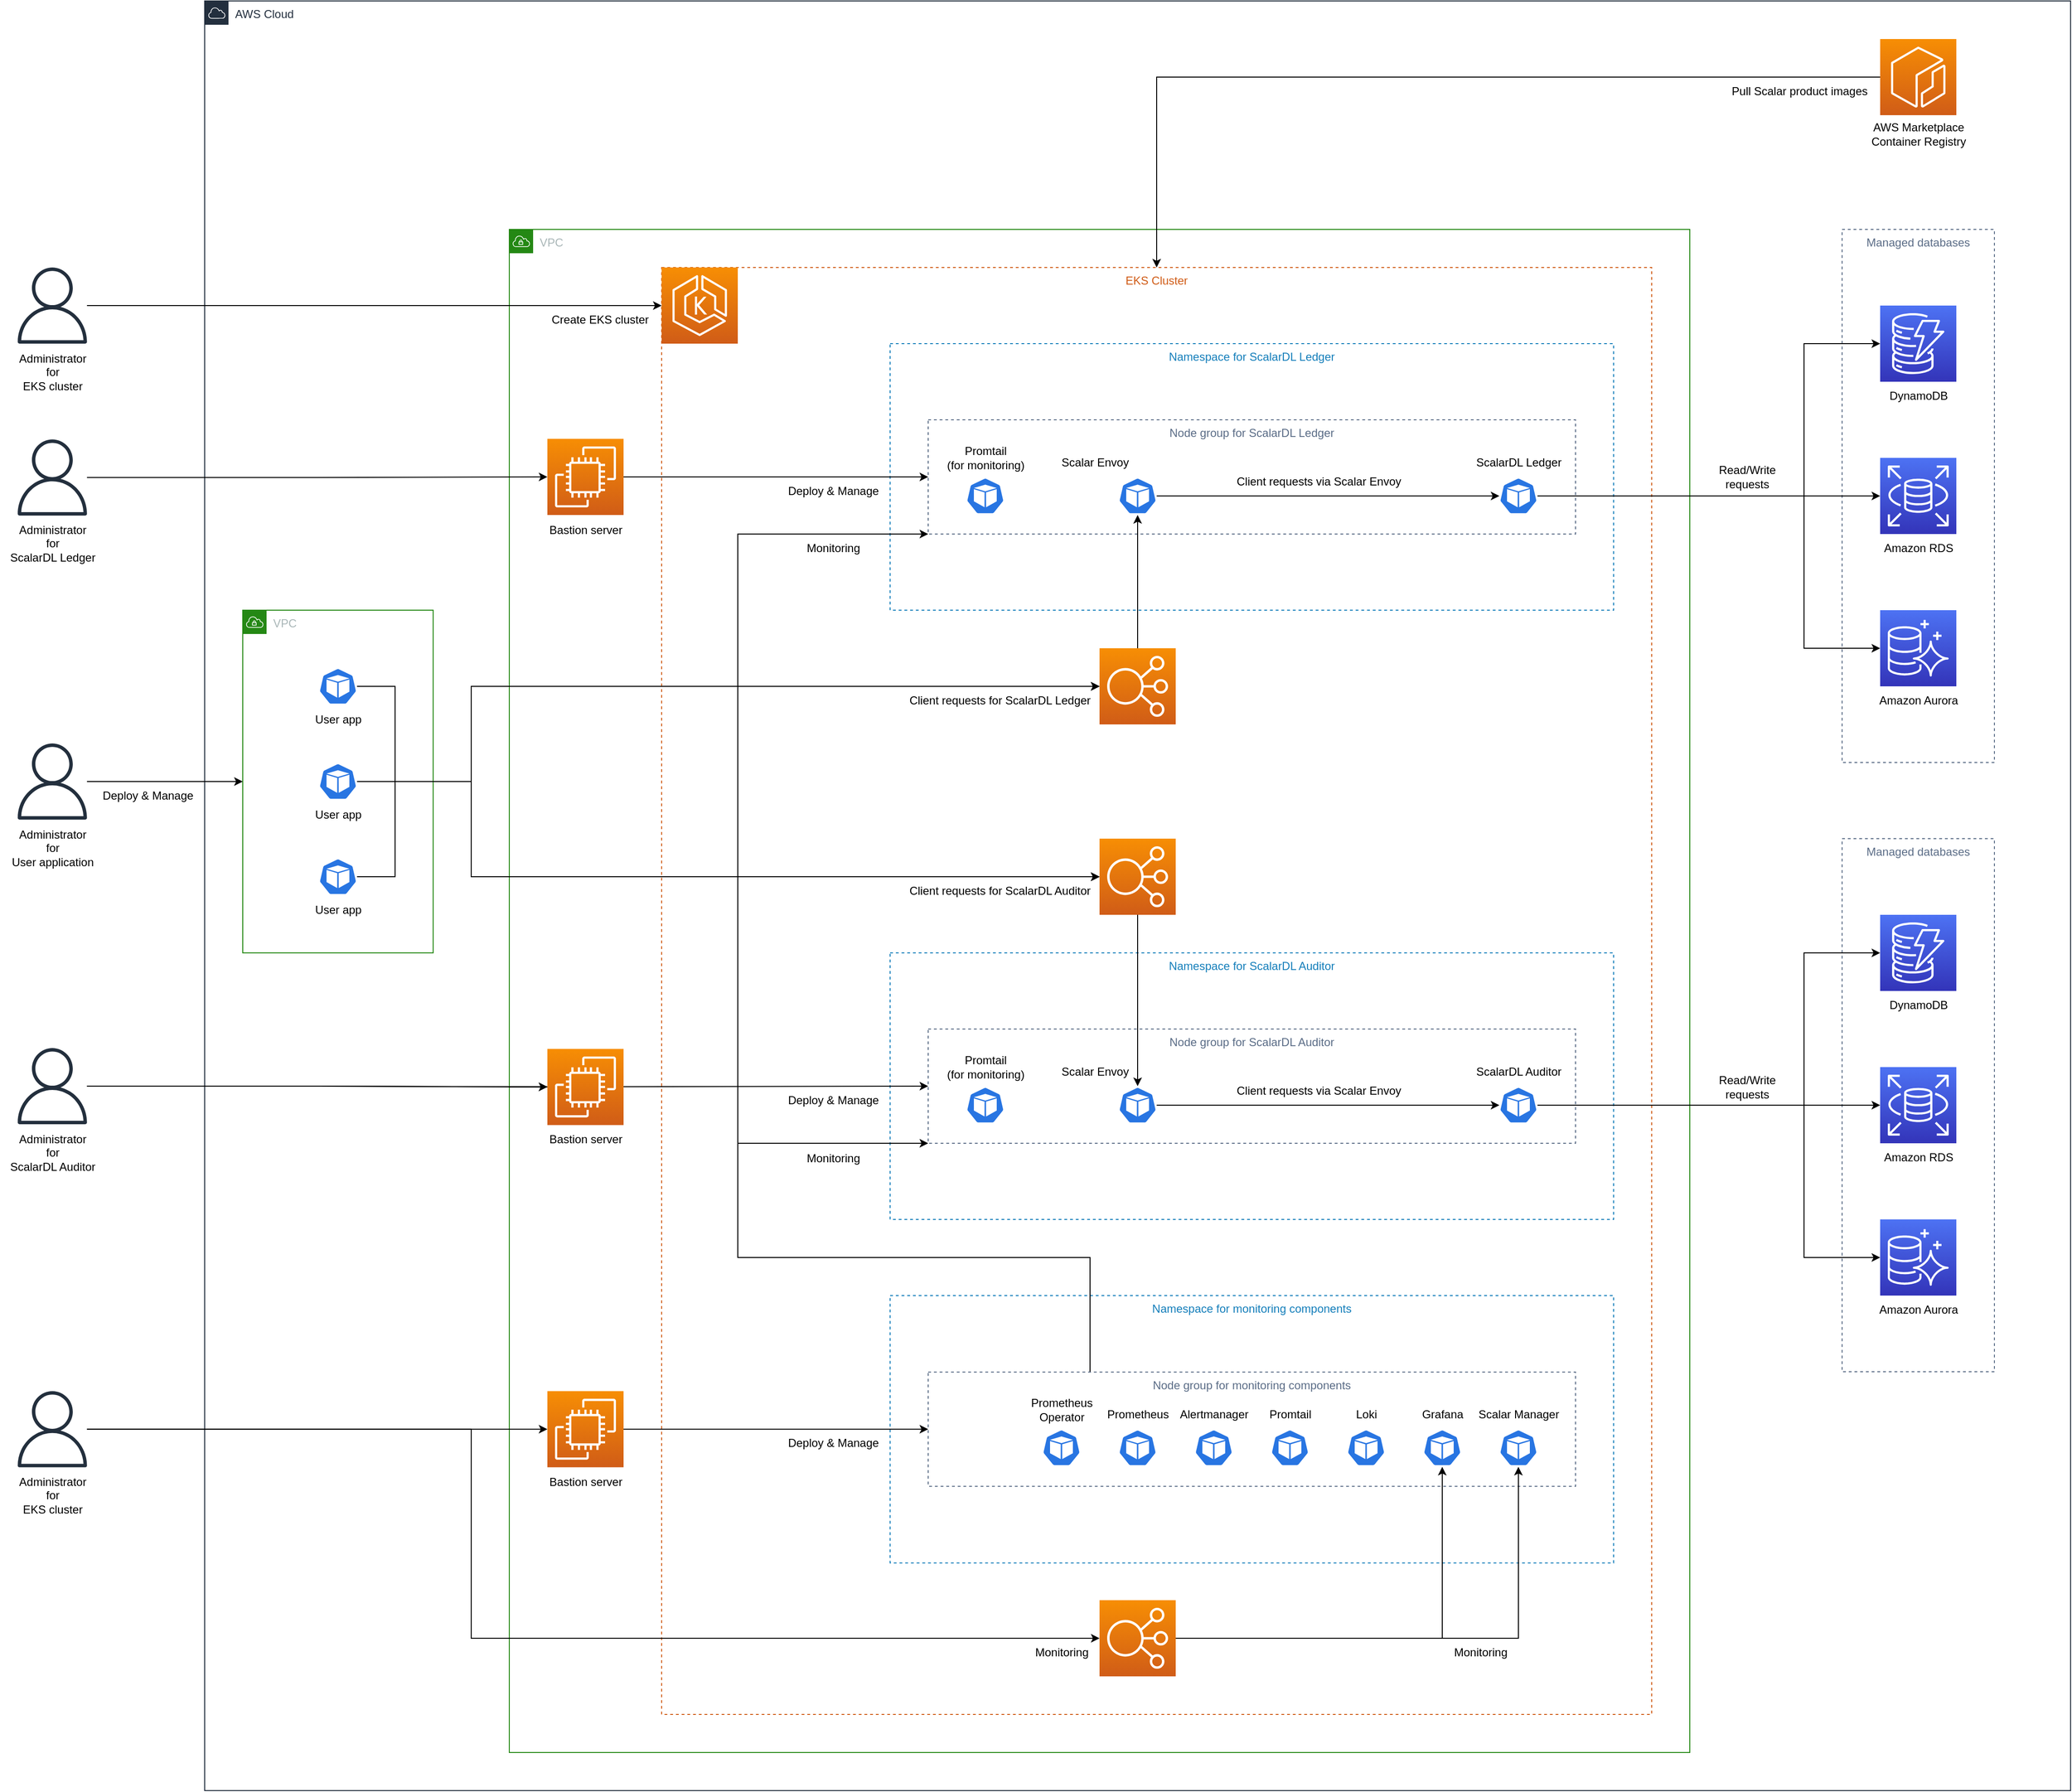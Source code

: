 <mxfile version="21.5.0" type="google">
  <diagram id="od8Rnb8N7IRgNO0WA-l_" name="ページ1">
    <mxGraphModel grid="1" page="1" gridSize="10" guides="1" tooltips="1" connect="1" arrows="1" fold="1" pageScale="1" pageWidth="827" pageHeight="1169" math="0" shadow="0">
      <root>
        <mxCell id="0" />
        <mxCell id="1" parent="0" />
        <mxCell id="UtOP1kqGwqF7ZHsXyCKP-1" style="edgeStyle=orthogonalEdgeStyle;rounded=0;orthogonalLoop=1;jettySize=auto;html=1;" edge="1" parent="1" source="lfk6WiDXfvXD1CINPozg-4" target="Fg5_rdjPUznOXGDONwPo-4">
          <mxGeometry relative="1" as="geometry">
            <Array as="points">
              <mxPoint x="-800" y="900" />
              <mxPoint x="-800" y="800" />
            </Array>
            <mxPoint x="-920" y="900.04" as="sourcePoint" />
          </mxGeometry>
        </mxCell>
        <mxCell id="UtOP1kqGwqF7ZHsXyCKP-7" style="edgeStyle=orthogonalEdgeStyle;rounded=0;orthogonalLoop=1;jettySize=auto;html=1;" edge="1" parent="1" source="lfk6WiDXfvXD1CINPozg-4" target="kts-2amzLd4KtE07fWtA-125">
          <mxGeometry relative="1" as="geometry">
            <Array as="points">
              <mxPoint x="-800" y="900" />
              <mxPoint x="-800" y="1000" />
            </Array>
            <mxPoint x="-920" y="900.04" as="sourcePoint" />
          </mxGeometry>
        </mxCell>
        <mxCell id="_7Zfx2WeEvOsrcjYOMyE-3" value="Namespace for ScalarDL Ledger" style="fillColor=none;strokeColor=#147EBA;dashed=1;verticalAlign=top;fontStyle=0;fontColor=#147EBA;whiteSpace=wrap;html=1;" vertex="1" parent="1">
          <mxGeometry x="-360" y="440" width="760" height="280" as="geometry" />
        </mxCell>
        <mxCell id="_7Zfx2WeEvOsrcjYOMyE-7" value="Namespace for&amp;nbsp;monitoring components" style="fillColor=none;strokeColor=#147EBA;dashed=1;verticalAlign=top;fontStyle=0;fontColor=#147EBA;whiteSpace=wrap;html=1;" vertex="1" parent="1">
          <mxGeometry x="-360" y="1440" width="760" height="280.84" as="geometry" />
        </mxCell>
        <mxCell id="_7Zfx2WeEvOsrcjYOMyE-4" value="Namespace for ScalarDL Auditor" style="fillColor=none;strokeColor=#147EBA;dashed=1;verticalAlign=top;fontStyle=0;fontColor=#147EBA;whiteSpace=wrap;html=1;" vertex="1" parent="1">
          <mxGeometry x="-360" y="1080" width="760" height="280" as="geometry" />
        </mxCell>
        <mxCell id="XumjTPw2hBYQ-sRrh7FU-17" value="EKS Cluster" style="fillColor=none;strokeColor=#D05C17;dashed=1;verticalAlign=top;fontStyle=0;fontColor=#D05C17;" vertex="1" parent="1">
          <mxGeometry x="-600" y="360" width="1040" height="1520" as="geometry" />
        </mxCell>
        <mxCell id="XumjTPw2hBYQ-sRrh7FU-14" value="AWS Cloud" style="points=[[0,0],[0.25,0],[0.5,0],[0.75,0],[1,0],[1,0.25],[1,0.5],[1,0.75],[1,1],[0.75,1],[0.5,1],[0.25,1],[0,1],[0,0.75],[0,0.5],[0,0.25]];outlineConnect=0;gradientColor=none;html=1;whiteSpace=wrap;fontSize=12;fontStyle=0;container=0;pointerEvents=0;collapsible=0;recursiveResize=0;shape=mxgraph.aws4.group;grIcon=mxgraph.aws4.group_aws_cloud;strokeColor=#232F3E;fillColor=none;verticalAlign=top;align=left;spacingLeft=30;fontColor=#232F3E;dashed=0;movable=1;resizable=1;rotatable=1;deletable=1;editable=1;locked=0;connectable=1;" vertex="1" parent="1">
          <mxGeometry x="-1080" y="80" width="1960" height="1880" as="geometry" />
        </mxCell>
        <mxCell id="XumjTPw2hBYQ-sRrh7FU-15" value="VPC" style="points=[[0,0],[0.25,0],[0.5,0],[0.75,0],[1,0],[1,0.25],[1,0.5],[1,0.75],[1,1],[0.75,1],[0.5,1],[0.25,1],[0,1],[0,0.75],[0,0.5],[0,0.25]];outlineConnect=0;gradientColor=none;html=1;whiteSpace=wrap;fontSize=12;fontStyle=0;container=0;pointerEvents=0;collapsible=0;recursiveResize=0;shape=mxgraph.aws4.group;grIcon=mxgraph.aws4.group_vpc;strokeColor=#248814;fillColor=none;verticalAlign=top;align=left;spacingLeft=30;fontColor=#AAB7B8;dashed=0;" vertex="1" parent="1">
          <mxGeometry x="-760" y="320" width="1240" height="1600" as="geometry" />
        </mxCell>
        <mxCell id="XumjTPw2hBYQ-sRrh7FU-35" style="edgeStyle=orthogonalEdgeStyle;rounded=0;orthogonalLoop=1;jettySize=auto;html=1;entryX=0;entryY=0.5;entryDx=0;entryDy=0;entryPerimeter=0;fontFamily=Helvetica;fontSize=12;fontColor=#D05C17;" edge="1" parent="1" source="XumjTPw2hBYQ-sRrh7FU-34" target="XumjTPw2hBYQ-sRrh7FU-30">
          <mxGeometry relative="1" as="geometry" />
        </mxCell>
        <mxCell id="XumjTPw2hBYQ-sRrh7FU-36" value="Managed databases" style="fillColor=none;strokeColor=#5A6C86;dashed=1;verticalAlign=top;fontStyle=0;fontColor=#5A6C86;fontFamily=Helvetica;fontSize=12;" vertex="1" parent="1">
          <mxGeometry x="640" y="320" width="160" height="560" as="geometry" />
        </mxCell>
        <mxCell id="XumjTPw2hBYQ-sRrh7FU-37" value="" style="sketch=0;points=[[0,0,0],[0.25,0,0],[0.5,0,0],[0.75,0,0],[1,0,0],[0,1,0],[0.25,1,0],[0.5,1,0],[0.75,1,0],[1,1,0],[0,0.25,0],[0,0.5,0],[0,0.75,0],[1,0.25,0],[1,0.5,0],[1,0.75,0]];outlineConnect=0;fontColor=#232F3E;gradientColor=#4D72F3;gradientDirection=north;fillColor=#3334B9;strokeColor=#ffffff;dashed=0;verticalLabelPosition=bottom;verticalAlign=top;align=center;html=1;fontSize=12;fontStyle=0;aspect=fixed;shape=mxgraph.aws4.resourceIcon;resIcon=mxgraph.aws4.dynamodb;fontFamily=Helvetica;" vertex="1" parent="1">
          <mxGeometry x="680" y="400" width="80" height="80" as="geometry" />
        </mxCell>
        <mxCell id="XumjTPw2hBYQ-sRrh7FU-38" value="" style="sketch=0;points=[[0,0,0],[0.25,0,0],[0.5,0,0],[0.75,0,0],[1,0,0],[0,1,0],[0.25,1,0],[0.5,1,0],[0.75,1,0],[1,1,0],[0,0.25,0],[0,0.5,0],[0,0.75,0],[1,0.25,0],[1,0.5,0],[1,0.75,0]];outlineConnect=0;fontColor=#232F3E;gradientColor=#4D72F3;gradientDirection=north;fillColor=#3334B9;strokeColor=#ffffff;dashed=0;verticalLabelPosition=bottom;verticalAlign=top;align=center;html=1;fontSize=12;fontStyle=0;aspect=fixed;shape=mxgraph.aws4.resourceIcon;resIcon=mxgraph.aws4.rds;fontFamily=Helvetica;" vertex="1" parent="1">
          <mxGeometry x="680" y="560" width="80" height="80" as="geometry" />
        </mxCell>
        <mxCell id="XumjTPw2hBYQ-sRrh7FU-39" value="" style="sketch=0;points=[[0,0,0],[0.25,0,0],[0.5,0,0],[0.75,0,0],[1,0,0],[0,1,0],[0.25,1,0],[0.5,1,0],[0.75,1,0],[1,1,0],[0,0.25,0],[0,0.5,0],[0,0.75,0],[1,0.25,0],[1,0.5,0],[1,0.75,0]];outlineConnect=0;fontColor=#232F3E;gradientColor=#4D72F3;gradientDirection=north;fillColor=#3334B9;strokeColor=#ffffff;dashed=0;verticalLabelPosition=bottom;verticalAlign=top;align=center;html=1;fontSize=12;fontStyle=0;aspect=fixed;shape=mxgraph.aws4.resourceIcon;resIcon=mxgraph.aws4.aurora;fontFamily=Helvetica;" vertex="1" parent="1">
          <mxGeometry x="680" y="720" width="80" height="80" as="geometry" />
        </mxCell>
        <mxCell id="eG7ZQN_vo8qLT-gt9y6S-23" style="edgeStyle=orthogonalEdgeStyle;rounded=0;orthogonalLoop=1;jettySize=auto;html=1;entryX=0;entryY=0.5;entryDx=0;entryDy=0;entryPerimeter=0;" edge="1" parent="1" source="lfk6WiDXfvXD1CINPozg-9" target="XumjTPw2hBYQ-sRrh7FU-37">
          <mxGeometry relative="1" as="geometry">
            <Array as="points">
              <mxPoint x="600" y="600" />
              <mxPoint x="600" y="440" />
            </Array>
            <mxPoint x="320" y="600.048" as="sourcePoint" />
          </mxGeometry>
        </mxCell>
        <mxCell id="eG7ZQN_vo8qLT-gt9y6S-40" style="edgeStyle=orthogonalEdgeStyle;rounded=0;orthogonalLoop=1;jettySize=auto;html=1;" edge="1" parent="1" source="lfk6WiDXfvXD1CINPozg-9" target="XumjTPw2hBYQ-sRrh7FU-39">
          <mxGeometry relative="1" as="geometry">
            <Array as="points">
              <mxPoint x="600" y="600" />
              <mxPoint x="600" y="760" />
            </Array>
            <mxPoint x="320" y="600.048" as="sourcePoint" />
          </mxGeometry>
        </mxCell>
        <mxCell id="eG7ZQN_vo8qLT-gt9y6S-41" style="edgeStyle=orthogonalEdgeStyle;rounded=0;orthogonalLoop=1;jettySize=auto;html=1;" edge="1" parent="1" source="lfk6WiDXfvXD1CINPozg-9" target="XumjTPw2hBYQ-sRrh7FU-38">
          <mxGeometry relative="1" as="geometry">
            <Array as="points" />
            <mxPoint x="320" y="600.048" as="sourcePoint" />
          </mxGeometry>
        </mxCell>
        <mxCell id="XumjTPw2hBYQ-sRrh7FU-16" value="" style="sketch=0;points=[[0,0,0],[0.25,0,0],[0.5,0,0],[0.75,0,0],[1,0,0],[0,1,0],[0.25,1,0],[0.5,1,0],[0.75,1,0],[1,1,0],[0,0.25,0],[0,0.5,0],[0,0.75,0],[1,0.25,0],[1,0.5,0],[1,0.75,0]];outlineConnect=0;fontColor=#232F3E;gradientColor=#F78E04;gradientDirection=north;fillColor=#D05C17;strokeColor=#ffffff;dashed=0;verticalLabelPosition=bottom;verticalAlign=top;align=center;html=1;fontSize=12;fontStyle=0;aspect=fixed;shape=mxgraph.aws4.resourceIcon;resIcon=mxgraph.aws4.eks;" vertex="1" parent="1">
          <mxGeometry x="-600" y="360" width="80" height="80" as="geometry" />
        </mxCell>
        <mxCell id="XumjTPw2hBYQ-sRrh7FU-22" value="Node group for ScalarDL Ledger" style="fillColor=none;strokeColor=#5A6C86;dashed=1;verticalAlign=top;fontStyle=0;fontColor=#5A6C86;fontFamily=Helvetica;fontSize=12;" vertex="1" parent="1">
          <mxGeometry x="-320" y="520" width="680" height="120" as="geometry" />
        </mxCell>
        <mxCell id="XumjTPw2hBYQ-sRrh7FU-33" value="" style="edgeStyle=orthogonalEdgeStyle;rounded=0;orthogonalLoop=1;jettySize=auto;html=1;fontFamily=Helvetica;fontSize=12;fontColor=#D05C17;entryX=0;entryY=0.5;entryDx=0;entryDy=0;exitX=1;exitY=0.5;exitDx=0;exitDy=0;exitPerimeter=0;" edge="1" parent="1" source="XumjTPw2hBYQ-sRrh7FU-30" target="XumjTPw2hBYQ-sRrh7FU-22">
          <mxGeometry relative="1" as="geometry">
            <mxPoint x="-520" y="400" as="sourcePoint" />
            <Array as="points">
              <mxPoint x="-510" y="580" />
              <mxPoint x="-510" y="580" />
            </Array>
          </mxGeometry>
        </mxCell>
        <mxCell id="XumjTPw2hBYQ-sRrh7FU-30" value="" style="sketch=0;points=[[0,0,0],[0.25,0,0],[0.5,0,0],[0.75,0,0],[1,0,0],[0,1,0],[0.25,1,0],[0.5,1,0],[0.75,1,0],[1,1,0],[0,0.25,0],[0,0.5,0],[0,0.75,0],[1,0.25,0],[1,0.5,0],[1,0.75,0]];outlineConnect=0;fontColor=#232F3E;gradientColor=#F78E04;gradientDirection=north;fillColor=#D05C17;strokeColor=#ffffff;dashed=0;verticalLabelPosition=bottom;verticalAlign=top;align=center;html=1;fontSize=12;fontStyle=0;aspect=fixed;shape=mxgraph.aws4.resourceIcon;resIcon=mxgraph.aws4.ec2;fontFamily=Helvetica;" vertex="1" parent="1">
          <mxGeometry x="-720" y="540" width="80" height="80" as="geometry" />
        </mxCell>
        <mxCell id="eG7ZQN_vo8qLT-gt9y6S-7" value="ScalarDL Ledger" style="text;html=1;align=center;verticalAlign=middle;resizable=0;points=[];autosize=1;strokeColor=none;fillColor=none;" vertex="1" parent="1">
          <mxGeometry x="245" y="550" width="110" height="30" as="geometry" />
        </mxCell>
        <mxCell id="eG7ZQN_vo8qLT-gt9y6S-8" value="Scalar Envoy" style="text;html=1;align=center;verticalAlign=middle;resizable=0;points=[];autosize=1;strokeColor=none;fillColor=none;" vertex="1" parent="1">
          <mxGeometry x="-190" y="550" width="90" height="30" as="geometry" />
        </mxCell>
        <mxCell id="eG7ZQN_vo8qLT-gt9y6S-24" style="edgeStyle=orthogonalEdgeStyle;rounded=0;orthogonalLoop=1;jettySize=auto;html=1;" edge="1" parent="1" source="lfk6WiDXfvXD1CINPozg-8" target="lfk6WiDXfvXD1CINPozg-9">
          <mxGeometry relative="1" as="geometry">
            <mxPoint x="-80" y="600.0" as="sourcePoint" />
            <mxPoint x="280" y="600.048" as="targetPoint" />
          </mxGeometry>
        </mxCell>
        <mxCell id="eG7ZQN_vo8qLT-gt9y6S-36" value="Bastion server" style="text;html=1;align=center;verticalAlign=middle;resizable=0;points=[];autosize=1;strokeColor=none;fillColor=none;" vertex="1" parent="1">
          <mxGeometry x="-730" y="620.63" width="100" height="30" as="geometry" />
        </mxCell>
        <mxCell id="eG7ZQN_vo8qLT-gt9y6S-38" value="Deploy &amp;amp; Manage" style="text;html=1;align=center;verticalAlign=middle;resizable=0;points=[];autosize=1;strokeColor=none;fillColor=none;" vertex="1" parent="1">
          <mxGeometry x="-480" y="580" width="120" height="30" as="geometry" />
        </mxCell>
        <mxCell id="eG7ZQN_vo8qLT-gt9y6S-51" value="Administrator&lt;br&gt;for&lt;br&gt;ScalarDL Ledger" style="text;html=1;align=center;verticalAlign=middle;resizable=0;points=[];autosize=1;strokeColor=none;fillColor=none;" vertex="1" parent="1">
          <mxGeometry x="-1295" y="620" width="110" height="60" as="geometry" />
        </mxCell>
        <mxCell id="tqQFtVf9cBMd6XpxgD0x-10" style="edgeStyle=orthogonalEdgeStyle;rounded=0;orthogonalLoop=1;jettySize=auto;html=1;entryX=0.5;entryY=0;entryDx=0;entryDy=0;" edge="1" parent="1" source="eG7ZQN_vo8qLT-gt9y6S-53" target="XumjTPw2hBYQ-sRrh7FU-17">
          <mxGeometry relative="1" as="geometry">
            <Array as="points">
              <mxPoint x="-80" y="160" />
            </Array>
          </mxGeometry>
        </mxCell>
        <mxCell id="eG7ZQN_vo8qLT-gt9y6S-53" value="" style="sketch=0;points=[[0,0,0],[0.25,0,0],[0.5,0,0],[0.75,0,0],[1,0,0],[0,1,0],[0.25,1,0],[0.5,1,0],[0.75,1,0],[1,1,0],[0,0.25,0],[0,0.5,0],[0,0.75,0],[1,0.25,0],[1,0.5,0],[1,0.75,0]];outlineConnect=0;fontColor=#232F3E;gradientColor=#F78E04;gradientDirection=north;fillColor=#D05C17;strokeColor=#ffffff;dashed=0;verticalLabelPosition=bottom;verticalAlign=top;align=center;html=1;fontSize=12;fontStyle=0;aspect=fixed;shape=mxgraph.aws4.resourceIcon;resIcon=mxgraph.aws4.ecr;" vertex="1" parent="1">
          <mxGeometry x="680" y="120" width="80" height="80" as="geometry" />
        </mxCell>
        <mxCell id="eG7ZQN_vo8qLT-gt9y6S-55" value="AWS Marketplace&lt;br&gt;Container Registry" style="text;html=1;align=center;verticalAlign=middle;resizable=0;points=[];autosize=1;strokeColor=none;fillColor=none;" vertex="1" parent="1">
          <mxGeometry x="660" y="200" width="120" height="40" as="geometry" />
        </mxCell>
        <mxCell id="eG7ZQN_vo8qLT-gt9y6S-57" value="Pull Scalar product images" style="text;html=1;align=center;verticalAlign=middle;resizable=0;points=[];autosize=1;strokeColor=none;fillColor=none;" vertex="1" parent="1">
          <mxGeometry x="510" y="160" width="170" height="30" as="geometry" />
        </mxCell>
        <mxCell id="eG7ZQN_vo8qLT-gt9y6S-59" value="Create EKS cluster" style="text;html=1;align=center;verticalAlign=middle;resizable=0;points=[];autosize=1;strokeColor=none;fillColor=none;" vertex="1" parent="1">
          <mxGeometry x="-730" y="400" width="130" height="30" as="geometry" />
        </mxCell>
        <mxCell id="eG7ZQN_vo8qLT-gt9y6S-67" value="Promtail&lt;br&gt;(for monitoring)" style="text;html=1;align=center;verticalAlign=middle;resizable=0;points=[];autosize=1;strokeColor=none;fillColor=none;" vertex="1" parent="1">
          <mxGeometry x="-310" y="540" width="100" height="40" as="geometry" />
        </mxCell>
        <mxCell id="eG7ZQN_vo8qLT-gt9y6S-69" value="DynamoDB" style="text;html=1;align=center;verticalAlign=middle;resizable=0;points=[];autosize=1;strokeColor=none;fillColor=none;" vertex="1" parent="1">
          <mxGeometry x="680" y="480" width="80" height="30" as="geometry" />
        </mxCell>
        <mxCell id="eG7ZQN_vo8qLT-gt9y6S-70" value="Amazon RDS" style="text;html=1;align=center;verticalAlign=middle;resizable=0;points=[];autosize=1;strokeColor=none;fillColor=none;" vertex="1" parent="1">
          <mxGeometry x="670" y="640" width="100" height="30" as="geometry" />
        </mxCell>
        <mxCell id="eG7ZQN_vo8qLT-gt9y6S-71" value="Amazon Aurora" style="text;html=1;align=center;verticalAlign=middle;resizable=0;points=[];autosize=1;strokeColor=none;fillColor=none;" vertex="1" parent="1">
          <mxGeometry x="665" y="800" width="110" height="30" as="geometry" />
        </mxCell>
        <mxCell id="eG7ZQN_vo8qLT-gt9y6S-73" value="Client requests via Scalar Envoy" style="text;html=1;align=center;verticalAlign=middle;resizable=0;points=[];autosize=1;strokeColor=none;fillColor=none;" vertex="1" parent="1">
          <mxGeometry x="-10" y="570" width="200" height="30" as="geometry" />
        </mxCell>
        <mxCell id="eG7ZQN_vo8qLT-gt9y6S-74" value="Read/Write&lt;br&gt;requests" style="text;html=1;align=center;verticalAlign=middle;resizable=0;points=[];autosize=1;strokeColor=none;fillColor=none;" vertex="1" parent="1">
          <mxGeometry x="500" y="560.0" width="80" height="40" as="geometry" />
        </mxCell>
        <mxCell id="XumjTPw2hBYQ-sRrh7FU-34" value="" style="sketch=0;outlineConnect=0;fontColor=#232F3E;gradientColor=none;fillColor=#232F3D;strokeColor=none;dashed=0;verticalLabelPosition=bottom;verticalAlign=top;align=center;html=1;fontSize=12;fontStyle=0;aspect=fixed;pointerEvents=1;shape=mxgraph.aws4.user;fontFamily=Helvetica;" vertex="1" parent="1">
          <mxGeometry x="-1280" y="540.63" width="80" height="80" as="geometry" />
        </mxCell>
        <mxCell id="UtOP1kqGwqF7ZHsXyCKP-9" style="edgeStyle=orthogonalEdgeStyle;rounded=0;orthogonalLoop=1;jettySize=auto;html=1;entryX=0.5;entryY=1;entryDx=0;entryDy=0;entryPerimeter=0;" edge="1" parent="1" source="Fg5_rdjPUznOXGDONwPo-4" target="lfk6WiDXfvXD1CINPozg-8">
          <mxGeometry relative="1" as="geometry">
            <mxPoint x="-100" y="612.841" as="targetPoint" />
          </mxGeometry>
        </mxCell>
        <mxCell id="Fg5_rdjPUznOXGDONwPo-4" value="" style="sketch=0;points=[[0,0,0],[0.25,0,0],[0.5,0,0],[0.75,0,0],[1,0,0],[0,1,0],[0.25,1,0],[0.5,1,0],[0.75,1,0],[1,1,0],[0,0.25,0],[0,0.5,0],[0,0.75,0],[1,0.25,0],[1,0.5,0],[1,0.75,0]];outlineConnect=0;fontColor=#232F3E;gradientColor=#F78E04;gradientDirection=north;fillColor=#D05C17;strokeColor=#ffffff;dashed=0;verticalLabelPosition=bottom;verticalAlign=top;align=center;html=1;fontSize=12;fontStyle=0;aspect=fixed;shape=mxgraph.aws4.resourceIcon;resIcon=mxgraph.aws4.elastic_load_balancing;" vertex="1" parent="1">
          <mxGeometry x="-140" y="760" width="80" height="80" as="geometry" />
        </mxCell>
        <mxCell id="kts-2amzLd4KtE07fWtA-69" value="Managed databases" style="fillColor=none;strokeColor=#5A6C86;dashed=1;verticalAlign=top;fontStyle=0;fontColor=#5A6C86;fontFamily=Helvetica;fontSize=12;" vertex="1" parent="1">
          <mxGeometry x="640" y="960.0" width="160" height="560" as="geometry" />
        </mxCell>
        <mxCell id="kts-2amzLd4KtE07fWtA-70" value="" style="sketch=0;points=[[0,0,0],[0.25,0,0],[0.5,0,0],[0.75,0,0],[1,0,0],[0,1,0],[0.25,1,0],[0.5,1,0],[0.75,1,0],[1,1,0],[0,0.25,0],[0,0.5,0],[0,0.75,0],[1,0.25,0],[1,0.5,0],[1,0.75,0]];outlineConnect=0;fontColor=#232F3E;gradientColor=#4D72F3;gradientDirection=north;fillColor=#3334B9;strokeColor=#ffffff;dashed=0;verticalLabelPosition=bottom;verticalAlign=top;align=center;html=1;fontSize=12;fontStyle=0;aspect=fixed;shape=mxgraph.aws4.resourceIcon;resIcon=mxgraph.aws4.dynamodb;fontFamily=Helvetica;" vertex="1" parent="1">
          <mxGeometry x="680" y="1040" width="80" height="80" as="geometry" />
        </mxCell>
        <mxCell id="kts-2amzLd4KtE07fWtA-71" value="" style="sketch=0;points=[[0,0,0],[0.25,0,0],[0.5,0,0],[0.75,0,0],[1,0,0],[0,1,0],[0.25,1,0],[0.5,1,0],[0.75,1,0],[1,1,0],[0,0.25,0],[0,0.5,0],[0,0.75,0],[1,0.25,0],[1,0.5,0],[1,0.75,0]];outlineConnect=0;fontColor=#232F3E;gradientColor=#4D72F3;gradientDirection=north;fillColor=#3334B9;strokeColor=#ffffff;dashed=0;verticalLabelPosition=bottom;verticalAlign=top;align=center;html=1;fontSize=12;fontStyle=0;aspect=fixed;shape=mxgraph.aws4.resourceIcon;resIcon=mxgraph.aws4.rds;fontFamily=Helvetica;" vertex="1" parent="1">
          <mxGeometry x="680" y="1200" width="80" height="80" as="geometry" />
        </mxCell>
        <mxCell id="kts-2amzLd4KtE07fWtA-72" value="" style="sketch=0;points=[[0,0,0],[0.25,0,0],[0.5,0,0],[0.75,0,0],[1,0,0],[0,1,0],[0.25,1,0],[0.5,1,0],[0.75,1,0],[1,1,0],[0,0.25,0],[0,0.5,0],[0,0.75,0],[1,0.25,0],[1,0.5,0],[1,0.75,0]];outlineConnect=0;fontColor=#232F3E;gradientColor=#4D72F3;gradientDirection=north;fillColor=#3334B9;strokeColor=#ffffff;dashed=0;verticalLabelPosition=bottom;verticalAlign=top;align=center;html=1;fontSize=12;fontStyle=0;aspect=fixed;shape=mxgraph.aws4.resourceIcon;resIcon=mxgraph.aws4.aurora;fontFamily=Helvetica;" vertex="1" parent="1">
          <mxGeometry x="680" y="1360" width="80" height="80" as="geometry" />
        </mxCell>
        <mxCell id="_7Zfx2WeEvOsrcjYOMyE-21" style="edgeStyle=orthogonalEdgeStyle;rounded=0;orthogonalLoop=1;jettySize=auto;html=1;entryX=0;entryY=1;entryDx=0;entryDy=0;exitX=0.25;exitY=0;exitDx=0;exitDy=0;" edge="1" parent="1" source="kts-2amzLd4KtE07fWtA-80" target="kts-2amzLd4KtE07fWtA-81">
          <mxGeometry relative="1" as="geometry">
            <Array as="points">
              <mxPoint x="-150" y="1400" />
              <mxPoint x="-520" y="1400" />
              <mxPoint x="-520" y="1280" />
            </Array>
          </mxGeometry>
        </mxCell>
        <mxCell id="_7Zfx2WeEvOsrcjYOMyE-22" style="edgeStyle=orthogonalEdgeStyle;rounded=0;orthogonalLoop=1;jettySize=auto;html=1;entryX=0;entryY=1;entryDx=0;entryDy=0;exitX=0.25;exitY=0;exitDx=0;exitDy=0;" edge="1" parent="1" source="kts-2amzLd4KtE07fWtA-80" target="XumjTPw2hBYQ-sRrh7FU-22">
          <mxGeometry relative="1" as="geometry">
            <Array as="points">
              <mxPoint x="-150" y="1400" />
              <mxPoint x="-520" y="1400" />
              <mxPoint x="-520" y="640" />
            </Array>
          </mxGeometry>
        </mxCell>
        <mxCell id="kts-2amzLd4KtE07fWtA-80" value="Node group for monitoring components" style="fillColor=none;strokeColor=#5A6C86;dashed=1;verticalAlign=top;fontStyle=0;fontColor=#5A6C86;fontFamily=Helvetica;fontSize=12;" vertex="1" parent="1">
          <mxGeometry x="-320" y="1520.42" width="680" height="120" as="geometry" />
        </mxCell>
        <mxCell id="kts-2amzLd4KtE07fWtA-81" value="Node group for ScalarDL Auditor" style="fillColor=none;strokeColor=#5A6C86;dashed=1;verticalAlign=top;fontStyle=0;fontColor=#5A6C86;fontFamily=Helvetica;fontSize=12;" vertex="1" parent="1">
          <mxGeometry x="-320" y="1160" width="680" height="120" as="geometry" />
        </mxCell>
        <mxCell id="kts-2amzLd4KtE07fWtA-83" value="" style="edgeStyle=orthogonalEdgeStyle;rounded=0;orthogonalLoop=1;jettySize=auto;html=1;fontFamily=Helvetica;fontSize=12;fontColor=#D05C17;entryX=0;entryY=0.5;entryDx=0;entryDy=0;exitX=1;exitY=0.5;exitDx=0;exitDy=0;exitPerimeter=0;" edge="1" parent="1" source="kts-2amzLd4KtE07fWtA-84" target="kts-2amzLd4KtE07fWtA-81">
          <mxGeometry relative="1" as="geometry">
            <mxPoint x="-520" y="1480" as="sourcePoint" />
            <Array as="points">
              <mxPoint x="-760" y="1220" />
            </Array>
          </mxGeometry>
        </mxCell>
        <mxCell id="kts-2amzLd4KtE07fWtA-85" value="ScalarDL Auditor" style="text;html=1;align=center;verticalAlign=middle;resizable=0;points=[];autosize=1;strokeColor=none;fillColor=none;" vertex="1" parent="1">
          <mxGeometry x="245" y="1190" width="110" height="30" as="geometry" />
        </mxCell>
        <mxCell id="kts-2amzLd4KtE07fWtA-86" value="Scalar Envoy" style="text;html=1;align=center;verticalAlign=middle;resizable=0;points=[];autosize=1;strokeColor=none;fillColor=none;" vertex="1" parent="1">
          <mxGeometry x="-190" y="1190" width="90" height="30" as="geometry" />
        </mxCell>
        <mxCell id="kts-2amzLd4KtE07fWtA-87" value="Prometheus&lt;br&gt;Operator" style="text;html=1;align=center;verticalAlign=middle;resizable=0;points=[];autosize=1;strokeColor=none;fillColor=none;" vertex="1" parent="1">
          <mxGeometry x="-225" y="1539.92" width="90" height="40" as="geometry" />
        </mxCell>
        <mxCell id="kts-2amzLd4KtE07fWtA-88" value="Prometheus" style="text;html=1;align=center;verticalAlign=middle;resizable=0;points=[];autosize=1;strokeColor=none;fillColor=none;" vertex="1" parent="1">
          <mxGeometry x="-145" y="1549.92" width="90" height="30" as="geometry" />
        </mxCell>
        <mxCell id="kts-2amzLd4KtE07fWtA-89" value="Grafana" style="text;html=1;align=center;verticalAlign=middle;resizable=0;points=[];autosize=1;strokeColor=none;fillColor=none;" vertex="1" parent="1">
          <mxGeometry x="185" y="1549.92" width="70" height="30" as="geometry" />
        </mxCell>
        <mxCell id="kts-2amzLd4KtE07fWtA-90" value="Scalar Manager" style="text;html=1;align=center;verticalAlign=middle;resizable=0;points=[];autosize=1;strokeColor=none;fillColor=none;" vertex="1" parent="1">
          <mxGeometry x="245" y="1549.92" width="110" height="30" as="geometry" />
        </mxCell>
        <mxCell id="kts-2amzLd4KtE07fWtA-94" style="edgeStyle=orthogonalEdgeStyle;rounded=0;orthogonalLoop=1;jettySize=auto;html=1;" edge="1" parent="1" source="lfk6WiDXfvXD1CINPozg-11" target="lfk6WiDXfvXD1CINPozg-12">
          <mxGeometry relative="1" as="geometry">
            <mxPoint x="-80" y="1240.84" as="sourcePoint" />
            <mxPoint x="280" y="1240.861" as="targetPoint" />
          </mxGeometry>
        </mxCell>
        <mxCell id="kts-2amzLd4KtE07fWtA-99" value="Alertmanager" style="text;html=1;align=center;verticalAlign=middle;resizable=0;points=[];autosize=1;strokeColor=none;fillColor=none;" vertex="1" parent="1">
          <mxGeometry x="-70" y="1549.92" width="100" height="30" as="geometry" />
        </mxCell>
        <mxCell id="kts-2amzLd4KtE07fWtA-100" value="Monitoring" style="text;html=1;align=center;verticalAlign=middle;resizable=0;points=[];autosize=1;strokeColor=none;fillColor=none;" vertex="1" parent="1">
          <mxGeometry x="220" y="1800" width="80" height="30" as="geometry" />
        </mxCell>
        <mxCell id="kts-2amzLd4KtE07fWtA-101" value="Bastion server" style="text;html=1;align=center;verticalAlign=middle;resizable=0;points=[];autosize=1;strokeColor=none;fillColor=none;" vertex="1" parent="1">
          <mxGeometry x="-730" y="1261.47" width="100" height="30" as="geometry" />
        </mxCell>
        <mxCell id="kts-2amzLd4KtE07fWtA-102" value="Deploy &amp;amp; Manage" style="text;html=1;align=center;verticalAlign=middle;resizable=0;points=[];autosize=1;strokeColor=none;fillColor=none;" vertex="1" parent="1">
          <mxGeometry x="-480" y="1220" width="120" height="30" as="geometry" />
        </mxCell>
        <mxCell id="_7Zfx2WeEvOsrcjYOMyE-14" style="edgeStyle=orthogonalEdgeStyle;rounded=0;orthogonalLoop=1;jettySize=auto;html=1;entryX=0.5;entryY=1;entryDx=0;entryDy=0;entryPerimeter=0;" edge="1" parent="1" source="kts-2amzLd4KtE07fWtA-105" target="lfk6WiDXfvXD1CINPozg-21">
          <mxGeometry relative="1" as="geometry">
            <mxPoint x="220.022" y="1612.761" as="targetPoint" />
          </mxGeometry>
        </mxCell>
        <mxCell id="_7Zfx2WeEvOsrcjYOMyE-15" style="edgeStyle=orthogonalEdgeStyle;rounded=0;orthogonalLoop=1;jettySize=auto;html=1;entryX=0.5;entryY=1;entryDx=0;entryDy=0;entryPerimeter=0;" edge="1" parent="1" source="kts-2amzLd4KtE07fWtA-105" target="lfk6WiDXfvXD1CINPozg-22">
          <mxGeometry relative="1" as="geometry">
            <mxPoint x="300.022" y="1612.761" as="targetPoint" />
          </mxGeometry>
        </mxCell>
        <mxCell id="kts-2amzLd4KtE07fWtA-105" value="" style="sketch=0;points=[[0,0,0],[0.25,0,0],[0.5,0,0],[0.75,0,0],[1,0,0],[0,1,0],[0.25,1,0],[0.5,1,0],[0.75,1,0],[1,1,0],[0,0.25,0],[0,0.5,0],[0,0.75,0],[1,0.25,0],[1,0.5,0],[1,0.75,0]];outlineConnect=0;fontColor=#232F3E;gradientColor=#F78E04;gradientDirection=north;fillColor=#D05C17;strokeColor=#ffffff;dashed=0;verticalLabelPosition=bottom;verticalAlign=top;align=center;html=1;fontSize=12;fontStyle=0;aspect=fixed;shape=mxgraph.aws4.resourceIcon;resIcon=mxgraph.aws4.elastic_load_balancing;" vertex="1" parent="1">
          <mxGeometry x="-140" y="1760" width="80" height="80" as="geometry" />
        </mxCell>
        <mxCell id="kts-2amzLd4KtE07fWtA-106" value="Monitoring" style="text;html=1;align=center;verticalAlign=middle;resizable=0;points=[];autosize=1;strokeColor=none;fillColor=none;" vertex="1" parent="1">
          <mxGeometry x="-220" y="1800" width="80" height="30" as="geometry" />
        </mxCell>
        <mxCell id="kts-2amzLd4KtE07fWtA-114" value="Loki" style="text;html=1;align=center;verticalAlign=middle;resizable=0;points=[];autosize=1;strokeColor=none;fillColor=none;" vertex="1" parent="1">
          <mxGeometry x="115" y="1549.92" width="50" height="30" as="geometry" />
        </mxCell>
        <mxCell id="kts-2amzLd4KtE07fWtA-115" value="Promtail" style="text;html=1;align=center;verticalAlign=middle;resizable=0;points=[];autosize=1;strokeColor=none;fillColor=none;" vertex="1" parent="1">
          <mxGeometry x="25" y="1549.92" width="70" height="30" as="geometry" />
        </mxCell>
        <mxCell id="kts-2amzLd4KtE07fWtA-117" value="Promtail&lt;br&gt;(for monitoring)" style="text;html=1;align=center;verticalAlign=middle;resizable=0;points=[];autosize=1;strokeColor=none;fillColor=none;" vertex="1" parent="1">
          <mxGeometry x="-310" y="1180" width="100" height="40" as="geometry" />
        </mxCell>
        <mxCell id="kts-2amzLd4KtE07fWtA-118" value="DynamoDB" style="text;html=1;align=center;verticalAlign=middle;resizable=0;points=[];autosize=1;strokeColor=none;fillColor=none;" vertex="1" parent="1">
          <mxGeometry x="680" y="1120" width="80" height="30" as="geometry" />
        </mxCell>
        <mxCell id="kts-2amzLd4KtE07fWtA-119" value="Amazon RDS" style="text;html=1;align=center;verticalAlign=middle;resizable=0;points=[];autosize=1;strokeColor=none;fillColor=none;" vertex="1" parent="1">
          <mxGeometry x="670" y="1280" width="100" height="30" as="geometry" />
        </mxCell>
        <mxCell id="kts-2amzLd4KtE07fWtA-120" value="Amazon Aurora" style="text;html=1;align=center;verticalAlign=middle;resizable=0;points=[];autosize=1;strokeColor=none;fillColor=none;" vertex="1" parent="1">
          <mxGeometry x="665" y="1440" width="110" height="30" as="geometry" />
        </mxCell>
        <mxCell id="kts-2amzLd4KtE07fWtA-121" value="Client requests via Scalar Envoy" style="text;html=1;align=center;verticalAlign=middle;resizable=0;points=[];autosize=1;strokeColor=none;fillColor=none;" vertex="1" parent="1">
          <mxGeometry x="-10" y="1210" width="200" height="30" as="geometry" />
        </mxCell>
        <mxCell id="kts-2amzLd4KtE07fWtA-122" value="Read/Write&lt;br&gt;requests" style="text;html=1;align=center;verticalAlign=middle;resizable=0;points=[];autosize=1;strokeColor=none;fillColor=none;" vertex="1" parent="1">
          <mxGeometry x="500" y="1200.84" width="80" height="40" as="geometry" />
        </mxCell>
        <mxCell id="kts-2amzLd4KtE07fWtA-123" value="Deploy &amp;amp; Manage" style="text;html=1;align=center;verticalAlign=middle;resizable=0;points=[];autosize=1;strokeColor=none;fillColor=none;" vertex="1" parent="1">
          <mxGeometry x="-480" y="1580" width="120" height="30" as="geometry" />
        </mxCell>
        <mxCell id="UtOP1kqGwqF7ZHsXyCKP-10" style="edgeStyle=orthogonalEdgeStyle;rounded=0;orthogonalLoop=1;jettySize=auto;html=1;entryX=0.5;entryY=0;entryDx=0;entryDy=0;entryPerimeter=0;" edge="1" parent="1" source="kts-2amzLd4KtE07fWtA-125" target="lfk6WiDXfvXD1CINPozg-11">
          <mxGeometry relative="1" as="geometry">
            <mxPoint x="-100" y="1227.999" as="targetPoint" />
          </mxGeometry>
        </mxCell>
        <mxCell id="kts-2amzLd4KtE07fWtA-125" value="" style="sketch=0;points=[[0,0,0],[0.25,0,0],[0.5,0,0],[0.75,0,0],[1,0,0],[0,1,0],[0.25,1,0],[0.5,1,0],[0.75,1,0],[1,1,0],[0,0.25,0],[0,0.5,0],[0,0.75,0],[1,0.25,0],[1,0.5,0],[1,0.75,0]];outlineConnect=0;fontColor=#232F3E;gradientColor=#F78E04;gradientDirection=north;fillColor=#D05C17;strokeColor=#ffffff;dashed=0;verticalLabelPosition=bottom;verticalAlign=top;align=center;html=1;fontSize=12;fontStyle=0;aspect=fixed;shape=mxgraph.aws4.resourceIcon;resIcon=mxgraph.aws4.elastic_load_balancing;" vertex="1" parent="1">
          <mxGeometry x="-140" y="960.0" width="80" height="80" as="geometry" />
        </mxCell>
        <mxCell id="kts-2amzLd4KtE07fWtA-130" style="edgeStyle=orthogonalEdgeStyle;rounded=0;orthogonalLoop=1;jettySize=auto;html=1;" edge="1" parent="1" source="kts-2amzLd4KtE07fWtA-126" target="kts-2amzLd4KtE07fWtA-84">
          <mxGeometry relative="1" as="geometry" />
        </mxCell>
        <mxCell id="kts-2amzLd4KtE07fWtA-126" value="" style="sketch=0;outlineConnect=0;fontColor=#232F3E;gradientColor=none;fillColor=#232F3D;strokeColor=none;dashed=0;verticalLabelPosition=bottom;verticalAlign=top;align=center;html=1;fontSize=12;fontStyle=0;aspect=fixed;pointerEvents=1;shape=mxgraph.aws4.user;fontFamily=Helvetica;" vertex="1" parent="1">
          <mxGeometry x="-1280" y="1180" width="80" height="80" as="geometry" />
        </mxCell>
        <mxCell id="kts-2amzLd4KtE07fWtA-127" value="Administrator&lt;br&gt;for&lt;br&gt;ScalarDL Auditor" style="text;html=1;align=center;verticalAlign=middle;resizable=0;points=[];autosize=1;strokeColor=none;fillColor=none;" vertex="1" parent="1">
          <mxGeometry x="-1295" y="1260" width="110" height="60" as="geometry" />
        </mxCell>
        <mxCell id="kts-2amzLd4KtE07fWtA-144" style="edgeStyle=orthogonalEdgeStyle;rounded=0;orthogonalLoop=1;jettySize=auto;html=1;entryX=0;entryY=0.5;entryDx=0;entryDy=0;" edge="1" parent="1" source="kts-2amzLd4KtE07fWtA-132" target="kts-2amzLd4KtE07fWtA-134">
          <mxGeometry relative="1" as="geometry" />
        </mxCell>
        <mxCell id="kts-2amzLd4KtE07fWtA-132" value="" style="sketch=0;outlineConnect=0;fontColor=#232F3E;gradientColor=none;fillColor=#232F3D;strokeColor=none;dashed=0;verticalLabelPosition=bottom;verticalAlign=top;align=center;html=1;fontSize=12;fontStyle=0;aspect=fixed;pointerEvents=1;shape=mxgraph.aws4.user;fontFamily=Helvetica;" vertex="1" parent="1">
          <mxGeometry x="-1280" y="860" width="80" height="80" as="geometry" />
        </mxCell>
        <mxCell id="kts-2amzLd4KtE07fWtA-133" value="Administrator&lt;br&gt;for&lt;br&gt;User application" style="text;html=1;align=center;verticalAlign=middle;resizable=0;points=[];autosize=1;strokeColor=none;fillColor=none;" vertex="1" parent="1">
          <mxGeometry x="-1295" y="940" width="110" height="60" as="geometry" />
        </mxCell>
        <mxCell id="kts-2amzLd4KtE07fWtA-134" value="VPC" style="points=[[0,0],[0.25,0],[0.5,0],[0.75,0],[1,0],[1,0.25],[1,0.5],[1,0.75],[1,1],[0.75,1],[0.5,1],[0.25,1],[0,1],[0,0.75],[0,0.5],[0,0.25]];outlineConnect=0;gradientColor=none;html=1;whiteSpace=wrap;fontSize=12;fontStyle=0;container=0;pointerEvents=0;collapsible=0;recursiveResize=0;shape=mxgraph.aws4.group;grIcon=mxgraph.aws4.group_vpc;strokeColor=#248814;fillColor=none;verticalAlign=top;align=left;spacingLeft=30;fontColor=#AAB7B8;dashed=0;" vertex="1" parent="1">
          <mxGeometry x="-1040" y="720" width="200" height="360" as="geometry" />
        </mxCell>
        <mxCell id="UtOP1kqGwqF7ZHsXyCKP-2" style="edgeStyle=orthogonalEdgeStyle;rounded=0;orthogonalLoop=1;jettySize=auto;html=1;" edge="1" parent="1" source="lfk6WiDXfvXD1CINPozg-5" target="Fg5_rdjPUznOXGDONwPo-4">
          <mxGeometry relative="1" as="geometry">
            <Array as="points">
              <mxPoint x="-880" y="800" />
              <mxPoint x="-880" y="900" />
              <mxPoint x="-800" y="900" />
              <mxPoint x="-800" y="800" />
            </Array>
            <mxPoint x="-920" y="812.96" as="sourcePoint" />
          </mxGeometry>
        </mxCell>
        <mxCell id="UtOP1kqGwqF7ZHsXyCKP-4" style="edgeStyle=orthogonalEdgeStyle;rounded=0;orthogonalLoop=1;jettySize=auto;html=1;" edge="1" parent="1" source="lfk6WiDXfvXD1CINPozg-5" target="kts-2amzLd4KtE07fWtA-125">
          <mxGeometry relative="1" as="geometry">
            <Array as="points">
              <mxPoint x="-880" y="800" />
              <mxPoint x="-880" y="900" />
              <mxPoint x="-800" y="900" />
              <mxPoint x="-800" y="1000" />
            </Array>
            <mxPoint x="-920" y="812.96" as="sourcePoint" />
          </mxGeometry>
        </mxCell>
        <mxCell id="UtOP1kqGwqF7ZHsXyCKP-3" style="edgeStyle=orthogonalEdgeStyle;rounded=0;orthogonalLoop=1;jettySize=auto;html=1;strokeWidth=1;" edge="1" parent="1" source="lfk6WiDXfvXD1CINPozg-6" target="Fg5_rdjPUznOXGDONwPo-4">
          <mxGeometry relative="1" as="geometry">
            <Array as="points">
              <mxPoint x="-880" y="1000" />
              <mxPoint x="-880" y="900" />
              <mxPoint x="-800" y="900" />
              <mxPoint x="-800" y="800" />
            </Array>
            <mxPoint x="-920" y="987.04" as="sourcePoint" />
          </mxGeometry>
        </mxCell>
        <mxCell id="UtOP1kqGwqF7ZHsXyCKP-8" style="edgeStyle=orthogonalEdgeStyle;rounded=0;orthogonalLoop=1;jettySize=auto;html=1;" edge="1" parent="1" source="lfk6WiDXfvXD1CINPozg-6" target="kts-2amzLd4KtE07fWtA-125">
          <mxGeometry relative="1" as="geometry">
            <Array as="points">
              <mxPoint x="-880" y="1000" />
              <mxPoint x="-880" y="900" />
              <mxPoint x="-800" y="900" />
              <mxPoint x="-800" y="1000" />
            </Array>
            <mxPoint x="-920" y="987.04" as="sourcePoint" />
          </mxGeometry>
        </mxCell>
        <mxCell id="kts-2amzLd4KtE07fWtA-145" value="Deploy &amp;amp; Manage" style="text;html=1;align=center;verticalAlign=middle;resizable=0;points=[];autosize=1;strokeColor=none;fillColor=none;" vertex="1" parent="1">
          <mxGeometry x="-1200" y="900" width="120" height="30" as="geometry" />
        </mxCell>
        <mxCell id="UtOP1kqGwqF7ZHsXyCKP-11" value="Client requests for ScalarDL Ledger" style="text;html=1;align=center;verticalAlign=middle;resizable=0;points=[];autosize=1;strokeColor=none;fillColor=none;" vertex="1" parent="1">
          <mxGeometry x="-350" y="800" width="210" height="30" as="geometry" />
        </mxCell>
        <mxCell id="UtOP1kqGwqF7ZHsXyCKP-12" value="Client requests for ScalarDL Auditor" style="text;html=1;align=center;verticalAlign=middle;resizable=0;points=[];autosize=1;strokeColor=none;fillColor=none;" vertex="1" parent="1">
          <mxGeometry x="-350" y="1000" width="210" height="30" as="geometry" />
        </mxCell>
        <mxCell id="yIkkksGHY--DXV_cxmRt-3" style="edgeStyle=orthogonalEdgeStyle;rounded=0;orthogonalLoop=1;jettySize=auto;html=1;" edge="1" parent="1" source="yIkkksGHY--DXV_cxmRt-1" target="XumjTPw2hBYQ-sRrh7FU-16">
          <mxGeometry relative="1" as="geometry" />
        </mxCell>
        <mxCell id="yIkkksGHY--DXV_cxmRt-1" value="" style="sketch=0;outlineConnect=0;fontColor=#232F3E;gradientColor=none;fillColor=#232F3D;strokeColor=none;dashed=0;verticalLabelPosition=bottom;verticalAlign=top;align=center;html=1;fontSize=12;fontStyle=0;aspect=fixed;pointerEvents=1;shape=mxgraph.aws4.user;fontFamily=Helvetica;" vertex="1" parent="1">
          <mxGeometry x="-1280" y="360" width="80" height="80" as="geometry" />
        </mxCell>
        <mxCell id="yIkkksGHY--DXV_cxmRt-2" value="Administrator&lt;br&gt;for&lt;br&gt;EKS cluster" style="text;html=1;align=center;verticalAlign=middle;resizable=0;points=[];autosize=1;strokeColor=none;fillColor=none;" vertex="1" parent="1">
          <mxGeometry x="-1285" y="440" width="90" height="60" as="geometry" />
        </mxCell>
        <mxCell id="aTcb-WbCCH0ZIAECSU45-1" value="" style="edgeStyle=orthogonalEdgeStyle;rounded=0;orthogonalLoop=1;jettySize=auto;html=1;" edge="1" parent="1" source="kts-2amzLd4KtE07fWtA-126" target="kts-2amzLd4KtE07fWtA-84">
          <mxGeometry relative="1" as="geometry">
            <Array as="points" />
            <mxPoint x="-1404" y="1660" as="sourcePoint" />
            <mxPoint x="-440" y="2040" as="targetPoint" />
          </mxGeometry>
        </mxCell>
        <mxCell id="kts-2amzLd4KtE07fWtA-84" value="" style="sketch=0;points=[[0,0,0],[0.25,0,0],[0.5,0,0],[0.75,0,0],[1,0,0],[0,1,0],[0.25,1,0],[0.5,1,0],[0.75,1,0],[1,1,0],[0,0.25,0],[0,0.5,0],[0,0.75,0],[1,0.25,0],[1,0.5,0],[1,0.75,0]];outlineConnect=0;fontColor=#232F3E;gradientColor=#F78E04;gradientDirection=north;fillColor=#D05C17;strokeColor=#ffffff;dashed=0;verticalLabelPosition=bottom;verticalAlign=top;align=center;html=1;fontSize=12;fontStyle=0;aspect=fixed;shape=mxgraph.aws4.resourceIcon;resIcon=mxgraph.aws4.ec2;fontFamily=Helvetica;" vertex="1" parent="1">
          <mxGeometry x="-720" y="1180.84" width="80" height="80" as="geometry" />
        </mxCell>
        <mxCell id="_7Zfx2WeEvOsrcjYOMyE-12" style="edgeStyle=orthogonalEdgeStyle;rounded=0;orthogonalLoop=1;jettySize=auto;html=1;" edge="1" parent="1" source="_7Zfx2WeEvOsrcjYOMyE-8" target="_7Zfx2WeEvOsrcjYOMyE-9">
          <mxGeometry relative="1" as="geometry" />
        </mxCell>
        <mxCell id="_7Zfx2WeEvOsrcjYOMyE-13" style="edgeStyle=orthogonalEdgeStyle;rounded=0;orthogonalLoop=1;jettySize=auto;html=1;" edge="1" parent="1" source="_7Zfx2WeEvOsrcjYOMyE-8" target="kts-2amzLd4KtE07fWtA-105">
          <mxGeometry relative="1" as="geometry">
            <Array as="points">
              <mxPoint x="-800" y="1580" />
              <mxPoint x="-800" y="1800" />
            </Array>
          </mxGeometry>
        </mxCell>
        <mxCell id="_7Zfx2WeEvOsrcjYOMyE-8" value="" style="sketch=0;outlineConnect=0;fontColor=#232F3E;gradientColor=none;fillColor=#232F3D;strokeColor=none;dashed=0;verticalLabelPosition=bottom;verticalAlign=top;align=center;html=1;fontSize=12;fontStyle=0;aspect=fixed;pointerEvents=1;shape=mxgraph.aws4.user;fontFamily=Helvetica;" vertex="1" parent="1">
          <mxGeometry x="-1280" y="1540.42" width="80" height="80" as="geometry" />
        </mxCell>
        <mxCell id="_7Zfx2WeEvOsrcjYOMyE-11" style="edgeStyle=orthogonalEdgeStyle;rounded=0;orthogonalLoop=1;jettySize=auto;html=1;" edge="1" parent="1" source="_7Zfx2WeEvOsrcjYOMyE-9" target="kts-2amzLd4KtE07fWtA-80">
          <mxGeometry relative="1" as="geometry" />
        </mxCell>
        <mxCell id="_7Zfx2WeEvOsrcjYOMyE-9" value="" style="sketch=0;points=[[0,0,0],[0.25,0,0],[0.5,0,0],[0.75,0,0],[1,0,0],[0,1,0],[0.25,1,0],[0.5,1,0],[0.75,1,0],[1,1,0],[0,0.25,0],[0,0.5,0],[0,0.75,0],[1,0.25,0],[1,0.5,0],[1,0.75,0]];outlineConnect=0;fontColor=#232F3E;gradientColor=#F78E04;gradientDirection=north;fillColor=#D05C17;strokeColor=#ffffff;dashed=0;verticalLabelPosition=bottom;verticalAlign=top;align=center;html=1;fontSize=12;fontStyle=0;aspect=fixed;shape=mxgraph.aws4.resourceIcon;resIcon=mxgraph.aws4.ec2;fontFamily=Helvetica;" vertex="1" parent="1">
          <mxGeometry x="-720" y="1540.42" width="80" height="80" as="geometry" />
        </mxCell>
        <mxCell id="_7Zfx2WeEvOsrcjYOMyE-10" value="Bastion server" style="text;html=1;align=center;verticalAlign=middle;resizable=0;points=[];autosize=1;strokeColor=none;fillColor=none;" vertex="1" parent="1">
          <mxGeometry x="-730" y="1621.05" width="100" height="30" as="geometry" />
        </mxCell>
        <mxCell id="_7Zfx2WeEvOsrcjYOMyE-19" value="Administrator&lt;br&gt;for&lt;br&gt;EKS cluster" style="text;html=1;align=center;verticalAlign=middle;resizable=0;points=[];autosize=1;strokeColor=none;fillColor=none;" vertex="1" parent="1">
          <mxGeometry x="-1285" y="1620.42" width="90" height="60" as="geometry" />
        </mxCell>
        <mxCell id="_7Zfx2WeEvOsrcjYOMyE-23" value="Monitoring" style="text;html=1;align=center;verticalAlign=middle;resizable=0;points=[];autosize=1;strokeColor=none;fillColor=none;" vertex="1" parent="1">
          <mxGeometry x="-460" y="1280.84" width="80" height="30" as="geometry" />
        </mxCell>
        <mxCell id="_7Zfx2WeEvOsrcjYOMyE-24" value="Monitoring" style="text;html=1;align=center;verticalAlign=middle;resizable=0;points=[];autosize=1;strokeColor=none;fillColor=none;" vertex="1" parent="1">
          <mxGeometry x="-460" y="640" width="80" height="30" as="geometry" />
        </mxCell>
        <mxCell id="lfk6WiDXfvXD1CINPozg-1" value="User app" style="text;html=1;align=center;verticalAlign=middle;resizable=0;points=[];autosize=1;strokeColor=none;fillColor=none;" vertex="1" parent="1">
          <mxGeometry x="-975" y="820" width="70" height="30" as="geometry" />
        </mxCell>
        <mxCell id="lfk6WiDXfvXD1CINPozg-2" value="User app" style="text;html=1;align=center;verticalAlign=middle;resizable=0;points=[];autosize=1;strokeColor=none;fillColor=none;" vertex="1" parent="1">
          <mxGeometry x="-975" y="920" width="70" height="30" as="geometry" />
        </mxCell>
        <mxCell id="lfk6WiDXfvXD1CINPozg-3" value="User app" style="text;html=1;align=center;verticalAlign=middle;resizable=0;points=[];autosize=1;strokeColor=none;fillColor=none;" vertex="1" parent="1">
          <mxGeometry x="-975" y="1020.0" width="70" height="30" as="geometry" />
        </mxCell>
        <mxCell id="lfk6WiDXfvXD1CINPozg-4" value="" style="sketch=0;html=1;dashed=0;whitespace=wrap;fillColor=#2875E2;strokeColor=#ffffff;points=[[0.005,0.63,0],[0.1,0.2,0],[0.9,0.2,0],[0.5,0,0],[0.995,0.63,0],[0.72,0.99,0],[0.5,1,0],[0.28,0.99,0]];verticalLabelPosition=bottom;align=center;verticalAlign=top;shape=mxgraph.kubernetes.icon;prIcon=pod" vertex="1" parent="1">
          <mxGeometry x="-960" y="880" width="40" height="40" as="geometry" />
        </mxCell>
        <mxCell id="lfk6WiDXfvXD1CINPozg-5" value="" style="sketch=0;html=1;dashed=0;whitespace=wrap;fillColor=#2875E2;strokeColor=#ffffff;points=[[0.005,0.63,0],[0.1,0.2,0],[0.9,0.2,0],[0.5,0,0],[0.995,0.63,0],[0.72,0.99,0],[0.5,1,0],[0.28,0.99,0]];verticalLabelPosition=bottom;align=center;verticalAlign=top;shape=mxgraph.kubernetes.icon;prIcon=pod" vertex="1" parent="1">
          <mxGeometry x="-960" y="780" width="40" height="40" as="geometry" />
        </mxCell>
        <mxCell id="lfk6WiDXfvXD1CINPozg-6" value="" style="sketch=0;html=1;dashed=0;whitespace=wrap;fillColor=#2875E2;strokeColor=#ffffff;points=[[0.005,0.63,0],[0.1,0.2,0],[0.9,0.2,0],[0.5,0,0],[0.995,0.63,0],[0.72,0.99,0],[0.5,1,0],[0.28,0.99,0]];verticalLabelPosition=bottom;align=center;verticalAlign=top;shape=mxgraph.kubernetes.icon;prIcon=pod" vertex="1" parent="1">
          <mxGeometry x="-960" y="980" width="40" height="40" as="geometry" />
        </mxCell>
        <mxCell id="lfk6WiDXfvXD1CINPozg-7" value="" style="sketch=0;html=1;dashed=0;whitespace=wrap;fillColor=#2875E2;strokeColor=#ffffff;points=[[0.005,0.63,0],[0.1,0.2,0],[0.9,0.2,0],[0.5,0,0],[0.995,0.63,0],[0.72,0.99,0],[0.5,1,0],[0.28,0.99,0]];verticalLabelPosition=bottom;align=center;verticalAlign=top;shape=mxgraph.kubernetes.icon;prIcon=pod" vertex="1" parent="1">
          <mxGeometry x="-280" y="580" width="40" height="40" as="geometry" />
        </mxCell>
        <mxCell id="lfk6WiDXfvXD1CINPozg-8" value="" style="sketch=0;html=1;dashed=0;whitespace=wrap;fillColor=#2875E2;strokeColor=#ffffff;points=[[0.005,0.63,0],[0.1,0.2,0],[0.9,0.2,0],[0.5,0,0],[0.995,0.63,0],[0.72,0.99,0],[0.5,1,0],[0.28,0.99,0]];verticalLabelPosition=bottom;align=center;verticalAlign=top;shape=mxgraph.kubernetes.icon;prIcon=pod" vertex="1" parent="1">
          <mxGeometry x="-120" y="580" width="40" height="40" as="geometry" />
        </mxCell>
        <mxCell id="lfk6WiDXfvXD1CINPozg-9" value="" style="sketch=0;html=1;dashed=0;whitespace=wrap;fillColor=#2875E2;strokeColor=#ffffff;points=[[0.005,0.63,0],[0.1,0.2,0],[0.9,0.2,0],[0.5,0,0],[0.995,0.63,0],[0.72,0.99,0],[0.5,1,0],[0.28,0.99,0]];verticalLabelPosition=bottom;align=center;verticalAlign=top;shape=mxgraph.kubernetes.icon;prIcon=pod" vertex="1" parent="1">
          <mxGeometry x="280" y="580" width="40" height="40" as="geometry" />
        </mxCell>
        <mxCell id="lfk6WiDXfvXD1CINPozg-10" value="" style="sketch=0;html=1;dashed=0;whitespace=wrap;fillColor=#2875E2;strokeColor=#ffffff;points=[[0.005,0.63,0],[0.1,0.2,0],[0.9,0.2,0],[0.5,0,0],[0.995,0.63,0],[0.72,0.99,0],[0.5,1,0],[0.28,0.99,0]];verticalLabelPosition=bottom;align=center;verticalAlign=top;shape=mxgraph.kubernetes.icon;prIcon=pod" vertex="1" parent="1">
          <mxGeometry x="-280" y="1220" width="40" height="40" as="geometry" />
        </mxCell>
        <mxCell id="lfk6WiDXfvXD1CINPozg-11" value="" style="sketch=0;html=1;dashed=0;whitespace=wrap;fillColor=#2875E2;strokeColor=#ffffff;points=[[0.005,0.63,0],[0.1,0.2,0],[0.9,0.2,0],[0.5,0,0],[0.995,0.63,0],[0.72,0.99,0],[0.5,1,0],[0.28,0.99,0]];verticalLabelPosition=bottom;align=center;verticalAlign=top;shape=mxgraph.kubernetes.icon;prIcon=pod" vertex="1" parent="1">
          <mxGeometry x="-120" y="1220" width="40" height="40" as="geometry" />
        </mxCell>
        <mxCell id="lfk6WiDXfvXD1CINPozg-13" style="edgeStyle=orthogonalEdgeStyle;rounded=0;orthogonalLoop=1;jettySize=auto;html=1;" edge="1" parent="1" source="lfk6WiDXfvXD1CINPozg-12" target="kts-2amzLd4KtE07fWtA-71">
          <mxGeometry relative="1" as="geometry" />
        </mxCell>
        <mxCell id="lfk6WiDXfvXD1CINPozg-14" style="edgeStyle=orthogonalEdgeStyle;rounded=0;orthogonalLoop=1;jettySize=auto;html=1;" edge="1" parent="1" source="lfk6WiDXfvXD1CINPozg-12" target="kts-2amzLd4KtE07fWtA-70">
          <mxGeometry relative="1" as="geometry">
            <Array as="points">
              <mxPoint x="600" y="1240" />
              <mxPoint x="600" y="1080" />
            </Array>
          </mxGeometry>
        </mxCell>
        <mxCell id="lfk6WiDXfvXD1CINPozg-15" style="edgeStyle=orthogonalEdgeStyle;rounded=0;orthogonalLoop=1;jettySize=auto;html=1;" edge="1" parent="1" source="lfk6WiDXfvXD1CINPozg-12" target="kts-2amzLd4KtE07fWtA-72">
          <mxGeometry relative="1" as="geometry">
            <Array as="points">
              <mxPoint x="600" y="1240" />
              <mxPoint x="600" y="1400" />
            </Array>
          </mxGeometry>
        </mxCell>
        <mxCell id="lfk6WiDXfvXD1CINPozg-12" value="" style="sketch=0;html=1;dashed=0;whitespace=wrap;fillColor=#2875E2;strokeColor=#ffffff;points=[[0.005,0.63,0],[0.1,0.2,0],[0.9,0.2,0],[0.5,0,0],[0.995,0.63,0],[0.72,0.99,0],[0.5,1,0],[0.28,0.99,0]];verticalLabelPosition=bottom;align=center;verticalAlign=top;shape=mxgraph.kubernetes.icon;prIcon=pod" vertex="1" parent="1">
          <mxGeometry x="280" y="1220" width="40" height="40" as="geometry" />
        </mxCell>
        <mxCell id="lfk6WiDXfvXD1CINPozg-16" value="" style="sketch=0;html=1;dashed=0;whitespace=wrap;fillColor=#2875E2;strokeColor=#ffffff;points=[[0.005,0.63,0],[0.1,0.2,0],[0.9,0.2,0],[0.5,0,0],[0.995,0.63,0],[0.72,0.99,0],[0.5,1,0],[0.28,0.99,0]];verticalLabelPosition=bottom;align=center;verticalAlign=top;shape=mxgraph.kubernetes.icon;prIcon=pod" vertex="1" parent="1">
          <mxGeometry x="-200" y="1579.92" width="40" height="40" as="geometry" />
        </mxCell>
        <mxCell id="lfk6WiDXfvXD1CINPozg-17" value="" style="sketch=0;html=1;dashed=0;whitespace=wrap;fillColor=#2875E2;strokeColor=#ffffff;points=[[0.005,0.63,0],[0.1,0.2,0],[0.9,0.2,0],[0.5,0,0],[0.995,0.63,0],[0.72,0.99,0],[0.5,1,0],[0.28,0.99,0]];verticalLabelPosition=bottom;align=center;verticalAlign=top;shape=mxgraph.kubernetes.icon;prIcon=pod" vertex="1" parent="1">
          <mxGeometry x="-120" y="1580.0" width="40" height="40" as="geometry" />
        </mxCell>
        <mxCell id="lfk6WiDXfvXD1CINPozg-18" value="" style="sketch=0;html=1;dashed=0;whitespace=wrap;fillColor=#2875E2;strokeColor=#ffffff;points=[[0.005,0.63,0],[0.1,0.2,0],[0.9,0.2,0],[0.5,0,0],[0.995,0.63,0],[0.72,0.99,0],[0.5,1,0],[0.28,0.99,0]];verticalLabelPosition=bottom;align=center;verticalAlign=top;shape=mxgraph.kubernetes.icon;prIcon=pod" vertex="1" parent="1">
          <mxGeometry x="-40" y="1579.92" width="40" height="40" as="geometry" />
        </mxCell>
        <mxCell id="lfk6WiDXfvXD1CINPozg-19" value="" style="sketch=0;html=1;dashed=0;whitespace=wrap;fillColor=#2875E2;strokeColor=#ffffff;points=[[0.005,0.63,0],[0.1,0.2,0],[0.9,0.2,0],[0.5,0,0],[0.995,0.63,0],[0.72,0.99,0],[0.5,1,0],[0.28,0.99,0]];verticalLabelPosition=bottom;align=center;verticalAlign=top;shape=mxgraph.kubernetes.icon;prIcon=pod" vertex="1" parent="1">
          <mxGeometry x="40" y="1579.92" width="40" height="40" as="geometry" />
        </mxCell>
        <mxCell id="lfk6WiDXfvXD1CINPozg-20" value="" style="sketch=0;html=1;dashed=0;whitespace=wrap;fillColor=#2875E2;strokeColor=#ffffff;points=[[0.005,0.63,0],[0.1,0.2,0],[0.9,0.2,0],[0.5,0,0],[0.995,0.63,0],[0.72,0.99,0],[0.5,1,0],[0.28,0.99,0]];verticalLabelPosition=bottom;align=center;verticalAlign=top;shape=mxgraph.kubernetes.icon;prIcon=pod" vertex="1" parent="1">
          <mxGeometry x="120" y="1579.92" width="40" height="40" as="geometry" />
        </mxCell>
        <mxCell id="lfk6WiDXfvXD1CINPozg-21" value="" style="sketch=0;html=1;dashed=0;whitespace=wrap;fillColor=#2875E2;strokeColor=#ffffff;points=[[0.005,0.63,0],[0.1,0.2,0],[0.9,0.2,0],[0.5,0,0],[0.995,0.63,0],[0.72,0.99,0],[0.5,1,0],[0.28,0.99,0]];verticalLabelPosition=bottom;align=center;verticalAlign=top;shape=mxgraph.kubernetes.icon;prIcon=pod" vertex="1" parent="1">
          <mxGeometry x="200" y="1579.92" width="40" height="40" as="geometry" />
        </mxCell>
        <mxCell id="lfk6WiDXfvXD1CINPozg-22" value="" style="sketch=0;html=1;dashed=0;whitespace=wrap;fillColor=#2875E2;strokeColor=#ffffff;points=[[0.005,0.63,0],[0.1,0.2,0],[0.9,0.2,0],[0.5,0,0],[0.995,0.63,0],[0.72,0.99,0],[0.5,1,0],[0.28,0.99,0]];verticalLabelPosition=bottom;align=center;verticalAlign=top;shape=mxgraph.kubernetes.icon;prIcon=pod" vertex="1" parent="1">
          <mxGeometry x="280" y="1579.92" width="40" height="40" as="geometry" />
        </mxCell>
      </root>
    </mxGraphModel>
  </diagram>
</mxfile>
